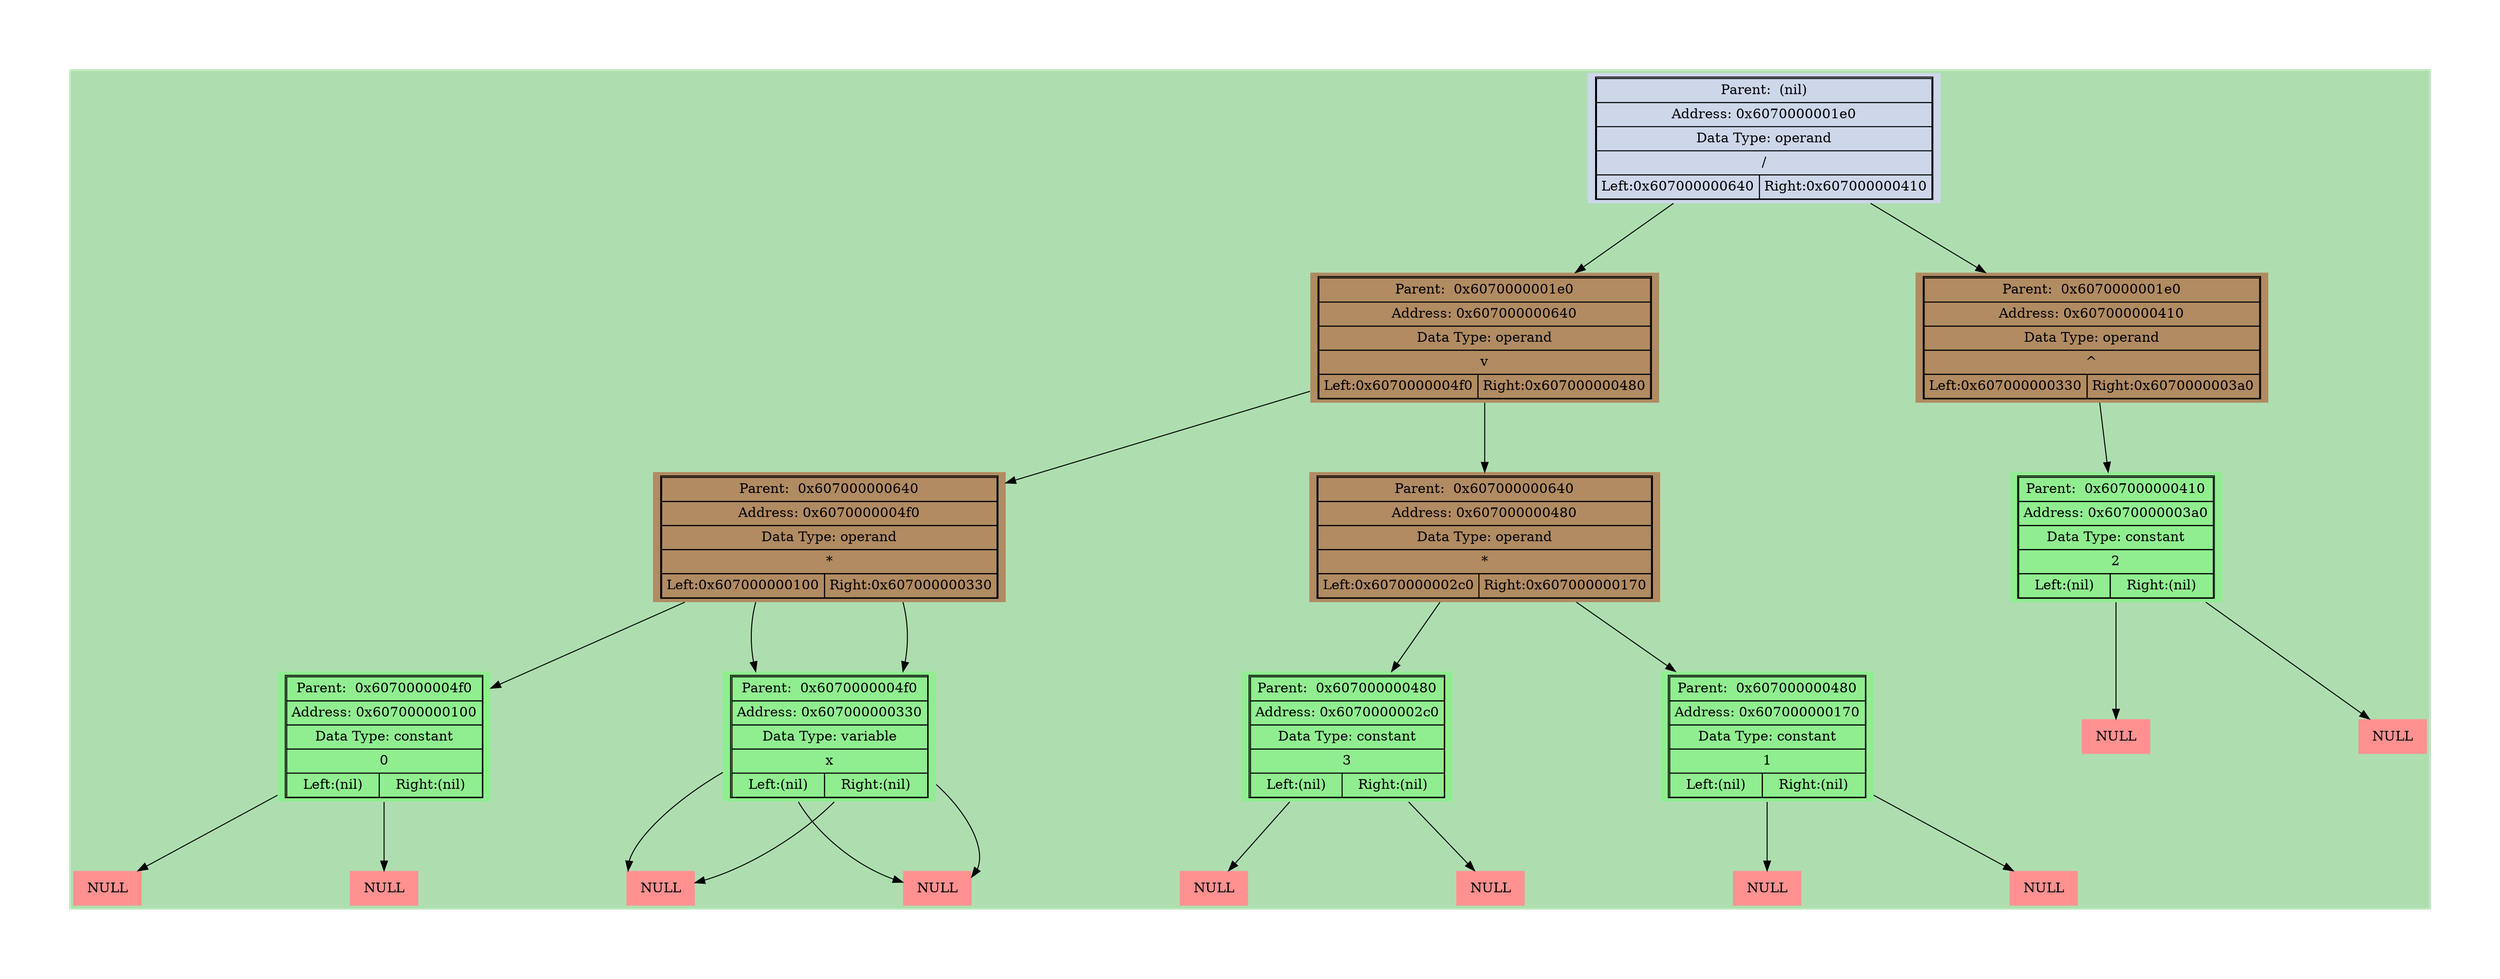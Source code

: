 digraph LIST{
harset = "UTF-8";
node [shape=plaintext];
bgcolor = "#0000aa";
fontcolor = black;
fontsize = 18;
style = "italic";
margin = 1;
ranksep = 1;
nodesep = 3;
bgcolor = "#aedeb0";
"0x607000000640" [style = "filled", fillcolor = "#b18b62",label=<
<table border="1" cellspacing="0" cellpadding="4">
<tr><td colspan="2">Parent:  0x6070000001e0</td></tr>
<tr><td colspan="2">Address: 0x607000000640</td></tr>
<tr><td colspan="2">Data Type: operand</td></tr>
<tr><td colspan="2">v</td></tr>
<tr><td align = "center" >Left:0x6070000004f0</td><td align = "center" >Right:0x607000000480</td></tr></table>>];

"0x6070000001e0" -> "0x607000000640";
"0x6070000004f0" [style = "filled", fillcolor = "#b18b62",label=<
<table border="1" cellspacing="0" cellpadding="4">
<tr><td colspan="2">Parent:  0x607000000640</td></tr>
<tr><td colspan="2">Address: 0x6070000004f0</td></tr>
<tr><td colspan="2">Data Type: operand</td></tr>
<tr><td colspan="2">*</td></tr>
<tr><td align = "center" >Left:0x607000000100</td><td align = "center" >Right:0x607000000330</td></tr></table>>];

"0x607000000640" -> "0x6070000004f0";
"0x607000000100" [style = "filled", fillcolor = "lightgreen",label=<
<table border="1" cellspacing="0" cellpadding="4">
<tr><td colspan="2">Parent:  0x6070000004f0</td></tr>
<tr><td colspan="2">Address: 0x607000000100</td></tr>
<tr><td colspan="2">Data Type: constant</td></tr>
<tr><td colspan="2">0</td></tr>
<tr><td align = "center" >Left:(nil)</td><td align = "center" >Right:(nil)</td></tr></table>>];

"0x6070000004f0" -> "0x607000000100";
"0x607000000100" -> "0x607000000138";
"0x607000000138" [style = "filled", fillcolor = "#ff9191", label=<
<table border = "0" cellspacing="2" cellpadding="4">
<tr><td>NULL</td></tr></table>>];

"0x607000000100" -> "0x607000000140";
"0x607000000140" [style = "filled", fillcolor = "#ff9191", label=<
<table border = "0" cellspacing="2" cellpadding="4">
<tr><td>NULL</td></tr></table>>];

"0x607000000330" [style = "filled", fillcolor = "lightgreen",label=<
<table border="1" cellspacing="0" cellpadding="4">
<tr><td colspan="2">Parent:  0x6070000004f0</td></tr>
<tr><td colspan="2">Address: 0x607000000330</td></tr>
<tr><td colspan="2">Data Type: variable</td></tr>
<tr><td colspan="2">x</td></tr>
<tr><td align = "center" >Left:(nil)</td><td align = "center" >Right:(nil)</td></tr></table>>];

"0x6070000004f0" -> "0x607000000330";
"0x607000000330" -> "0x607000000368";
"0x607000000368" [style = "filled", fillcolor = "#ff9191", label=<
<table border = "0" cellspacing="2" cellpadding="4">
<tr><td>NULL</td></tr></table>>];

"0x607000000330" -> "0x607000000370";
"0x607000000370" [style = "filled", fillcolor = "#ff9191", label=<
<table border = "0" cellspacing="2" cellpadding="4">
<tr><td>NULL</td></tr></table>>];

"0x607000000480" [style = "filled", fillcolor = "#b18b62",label=<
<table border="1" cellspacing="0" cellpadding="4">
<tr><td colspan="2">Parent:  0x607000000640</td></tr>
<tr><td colspan="2">Address: 0x607000000480</td></tr>
<tr><td colspan="2">Data Type: operand</td></tr>
<tr><td colspan="2">*</td></tr>
<tr><td align = "center" >Left:0x6070000002c0</td><td align = "center" >Right:0x607000000170</td></tr></table>>];

"0x607000000640" -> "0x607000000480";
"0x6070000002c0" [style = "filled", fillcolor = "lightgreen",label=<
<table border="1" cellspacing="0" cellpadding="4">
<tr><td colspan="2">Parent:  0x607000000480</td></tr>
<tr><td colspan="2">Address: 0x6070000002c0</td></tr>
<tr><td colspan="2">Data Type: constant</td></tr>
<tr><td colspan="2">3</td></tr>
<tr><td align = "center" >Left:(nil)</td><td align = "center" >Right:(nil)</td></tr></table>>];

"0x607000000480" -> "0x6070000002c0";
"0x6070000002c0" -> "0x6070000002f8";
"0x6070000002f8" [style = "filled", fillcolor = "#ff9191", label=<
<table border = "0" cellspacing="2" cellpadding="4">
<tr><td>NULL</td></tr></table>>];

"0x6070000002c0" -> "0x607000000300";
"0x607000000300" [style = "filled", fillcolor = "#ff9191", label=<
<table border = "0" cellspacing="2" cellpadding="4">
<tr><td>NULL</td></tr></table>>];

"0x607000000170" [style = "filled", fillcolor = "lightgreen",label=<
<table border="1" cellspacing="0" cellpadding="4">
<tr><td colspan="2">Parent:  0x607000000480</td></tr>
<tr><td colspan="2">Address: 0x607000000170</td></tr>
<tr><td colspan="2">Data Type: constant</td></tr>
<tr><td colspan="2">1</td></tr>
<tr><td align = "center" >Left:(nil)</td><td align = "center" >Right:(nil)</td></tr></table>>];

"0x607000000480" -> "0x607000000170";
"0x607000000170" -> "0x6070000001a8";
"0x6070000001a8" [style = "filled", fillcolor = "#ff9191", label=<
<table border = "0" cellspacing="2" cellpadding="4">
<tr><td>NULL</td></tr></table>>];

"0x607000000170" -> "0x6070000001b0";
"0x6070000001b0" [style = "filled", fillcolor = "#ff9191", label=<
<table border = "0" cellspacing="2" cellpadding="4">
<tr><td>NULL</td></tr></table>>];

"0x607000000410" [style = "filled", fillcolor = "#b18b62",label=<
<table border="1" cellspacing="0" cellpadding="4">
<tr><td colspan="2">Parent:  0x6070000001e0</td></tr>
<tr><td colspan="2">Address: 0x607000000410</td></tr>
<tr><td colspan="2">Data Type: operand</td></tr>
<tr><td colspan="2">^</td></tr>
<tr><td align = "center" >Left:0x607000000330</td><td align = "center" >Right:0x6070000003a0</td></tr></table>>];

"0x6070000001e0" -> "0x607000000410";
"0x607000000330" [style = "filled", fillcolor = "lightgreen",label=<
<table border="1" cellspacing="0" cellpadding="4">
<tr><td colspan="2">Parent:  0x6070000004f0</td></tr>
<tr><td colspan="2">Address: 0x607000000330</td></tr>
<tr><td colspan="2">Data Type: variable</td></tr>
<tr><td colspan="2">x</td></tr>
<tr><td align = "center" >Left:(nil)</td><td align = "center" >Right:(nil)</td></tr></table>>];

"0x6070000004f0" -> "0x607000000330";
"0x607000000330" -> "0x607000000368";
"0x607000000368" [style = "filled", fillcolor = "#ff9191", label=<
<table border = "0" cellspacing="2" cellpadding="4">
<tr><td>NULL</td></tr></table>>];

"0x607000000330" -> "0x607000000370";
"0x607000000370" [style = "filled", fillcolor = "#ff9191", label=<
<table border = "0" cellspacing="2" cellpadding="4">
<tr><td>NULL</td></tr></table>>];

"0x6070000003a0" [style = "filled", fillcolor = "lightgreen",label=<
<table border="1" cellspacing="0" cellpadding="4">
<tr><td colspan="2">Parent:  0x607000000410</td></tr>
<tr><td colspan="2">Address: 0x6070000003a0</td></tr>
<tr><td colspan="2">Data Type: constant</td></tr>
<tr><td colspan="2">2</td></tr>
<tr><td align = "center" >Left:(nil)</td><td align = "center" >Right:(nil)</td></tr></table>>];

"0x607000000410" -> "0x6070000003a0";
"0x6070000003a0" -> "0x6070000003d8";
"0x6070000003d8" [style = "filled", fillcolor = "#ff9191", label=<
<table border = "0" cellspacing="2" cellpadding="4">
<tr><td>NULL</td></tr></table>>];

"0x6070000003a0" -> "0x6070000003e0";
"0x6070000003e0" [style = "filled", fillcolor = "#ff9191", label=<
<table border = "0" cellspacing="2" cellpadding="4">
<tr><td>NULL</td></tr></table>>];

"0x6070000001e0" [style = "filled", fillcolor = "#ced7ea",label=<
<table border="1" cellspacing="0" cellpadding="4">
<tr><td colspan="2">Parent:  (nil)</td></tr>
<tr><td colspan="2">Address: 0x6070000001e0</td></tr>
<tr><td colspan="2">Data Type: operand</td></tr>
<tr><td colspan="2">/</td></tr>
<tr><td align = "center" >Left:0x607000000640</td><td align = "center" >Right:0x607000000410</td></tr></table>>];

}
